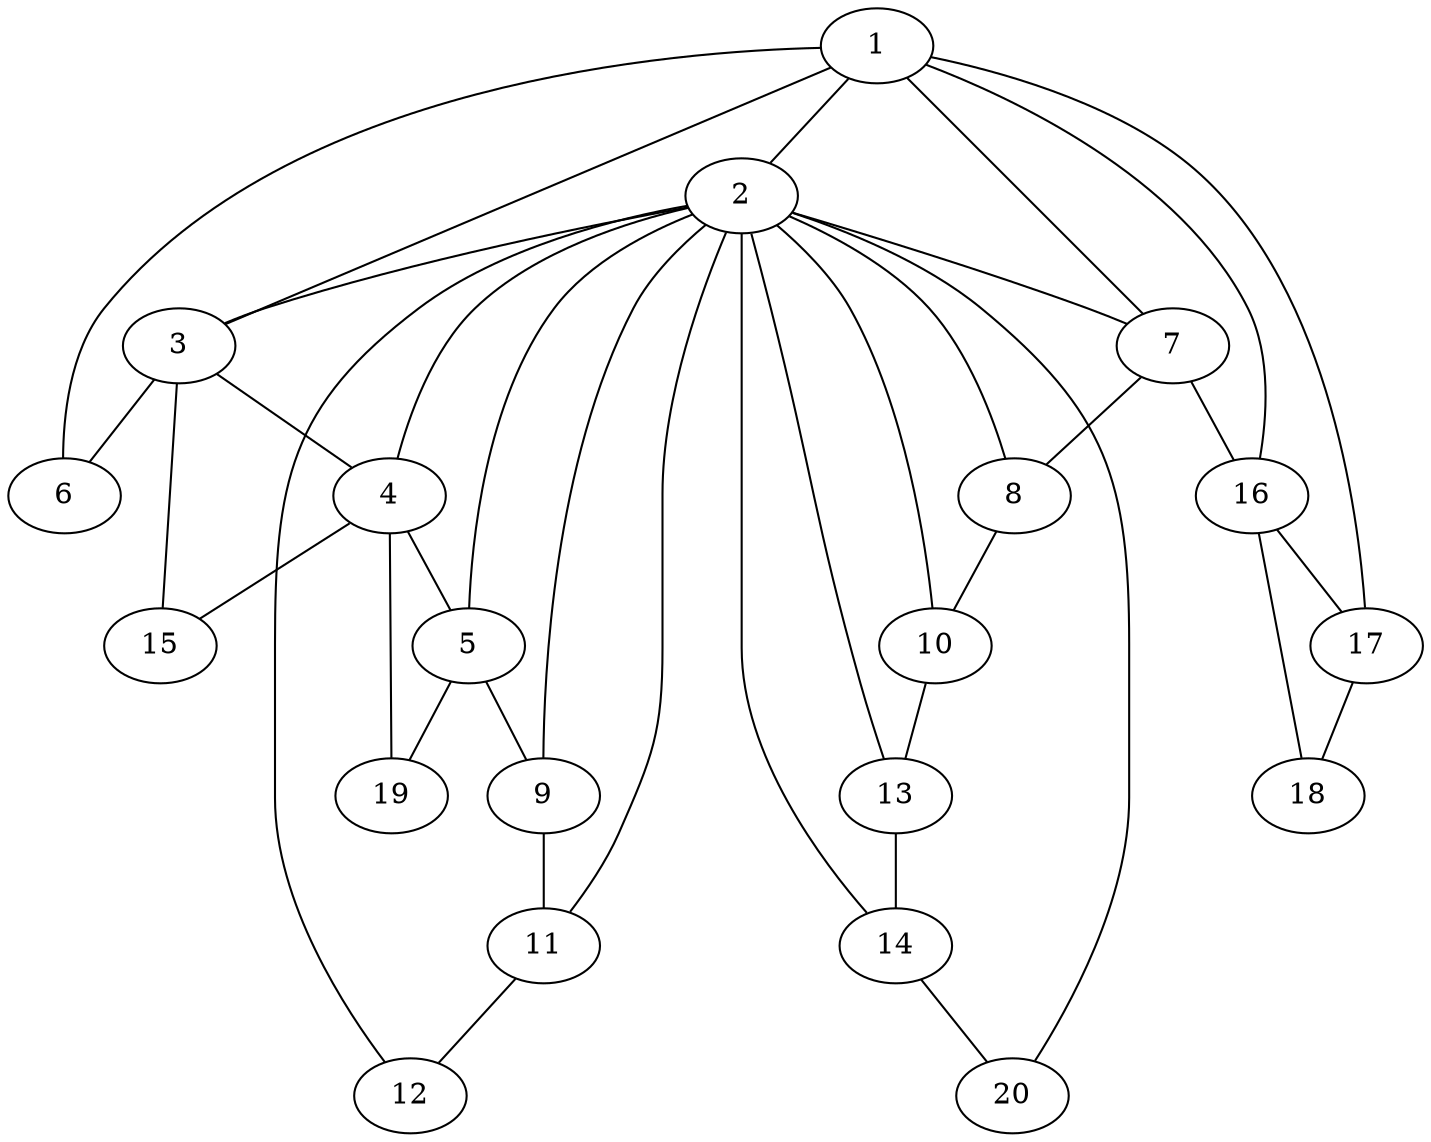 graph grafoDorogovtsevMendes{
1--2
1--3
2--3
2--4
3--4
2--5
4--5
1--6
3--6
1--7
2--7
2--8
7--8
2--9
5--9
2--10
8--10
2--11
9--11
2--12
11--12
2--13
10--13
2--14
13--14
3--15
4--15
1--16
7--16
1--17
16--17
16--18
17--18
4--19
5--19
2--20
14--20
}
